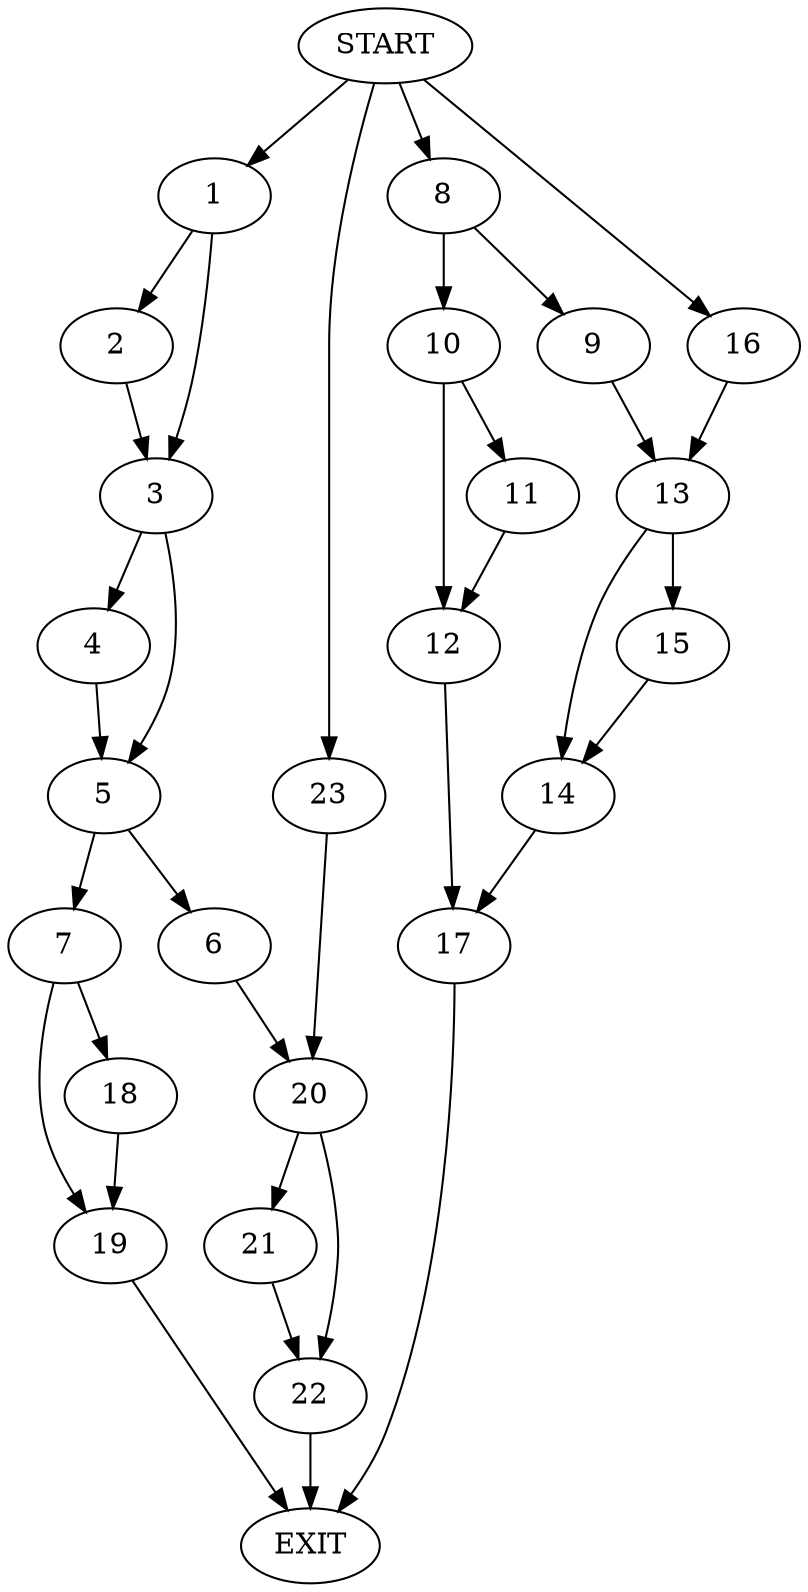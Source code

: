 digraph {
0 [label="START"]
24 [label="EXIT"]
0 -> 1
1 -> 2
1 -> 3
2 -> 3
3 -> 4
3 -> 5
4 -> 5
5 -> 6
5 -> 7
0 -> 8
8 -> 9
8 -> 10
10 -> 11
10 -> 12
9 -> 13
13 -> 14
13 -> 15
0 -> 16
16 -> 13
14 -> 17
15 -> 14
17 -> 24
11 -> 12
12 -> 17
7 -> 18
7 -> 19
6 -> 20
20 -> 21
20 -> 22
0 -> 23
23 -> 20
21 -> 22
22 -> 24
18 -> 19
19 -> 24
}
